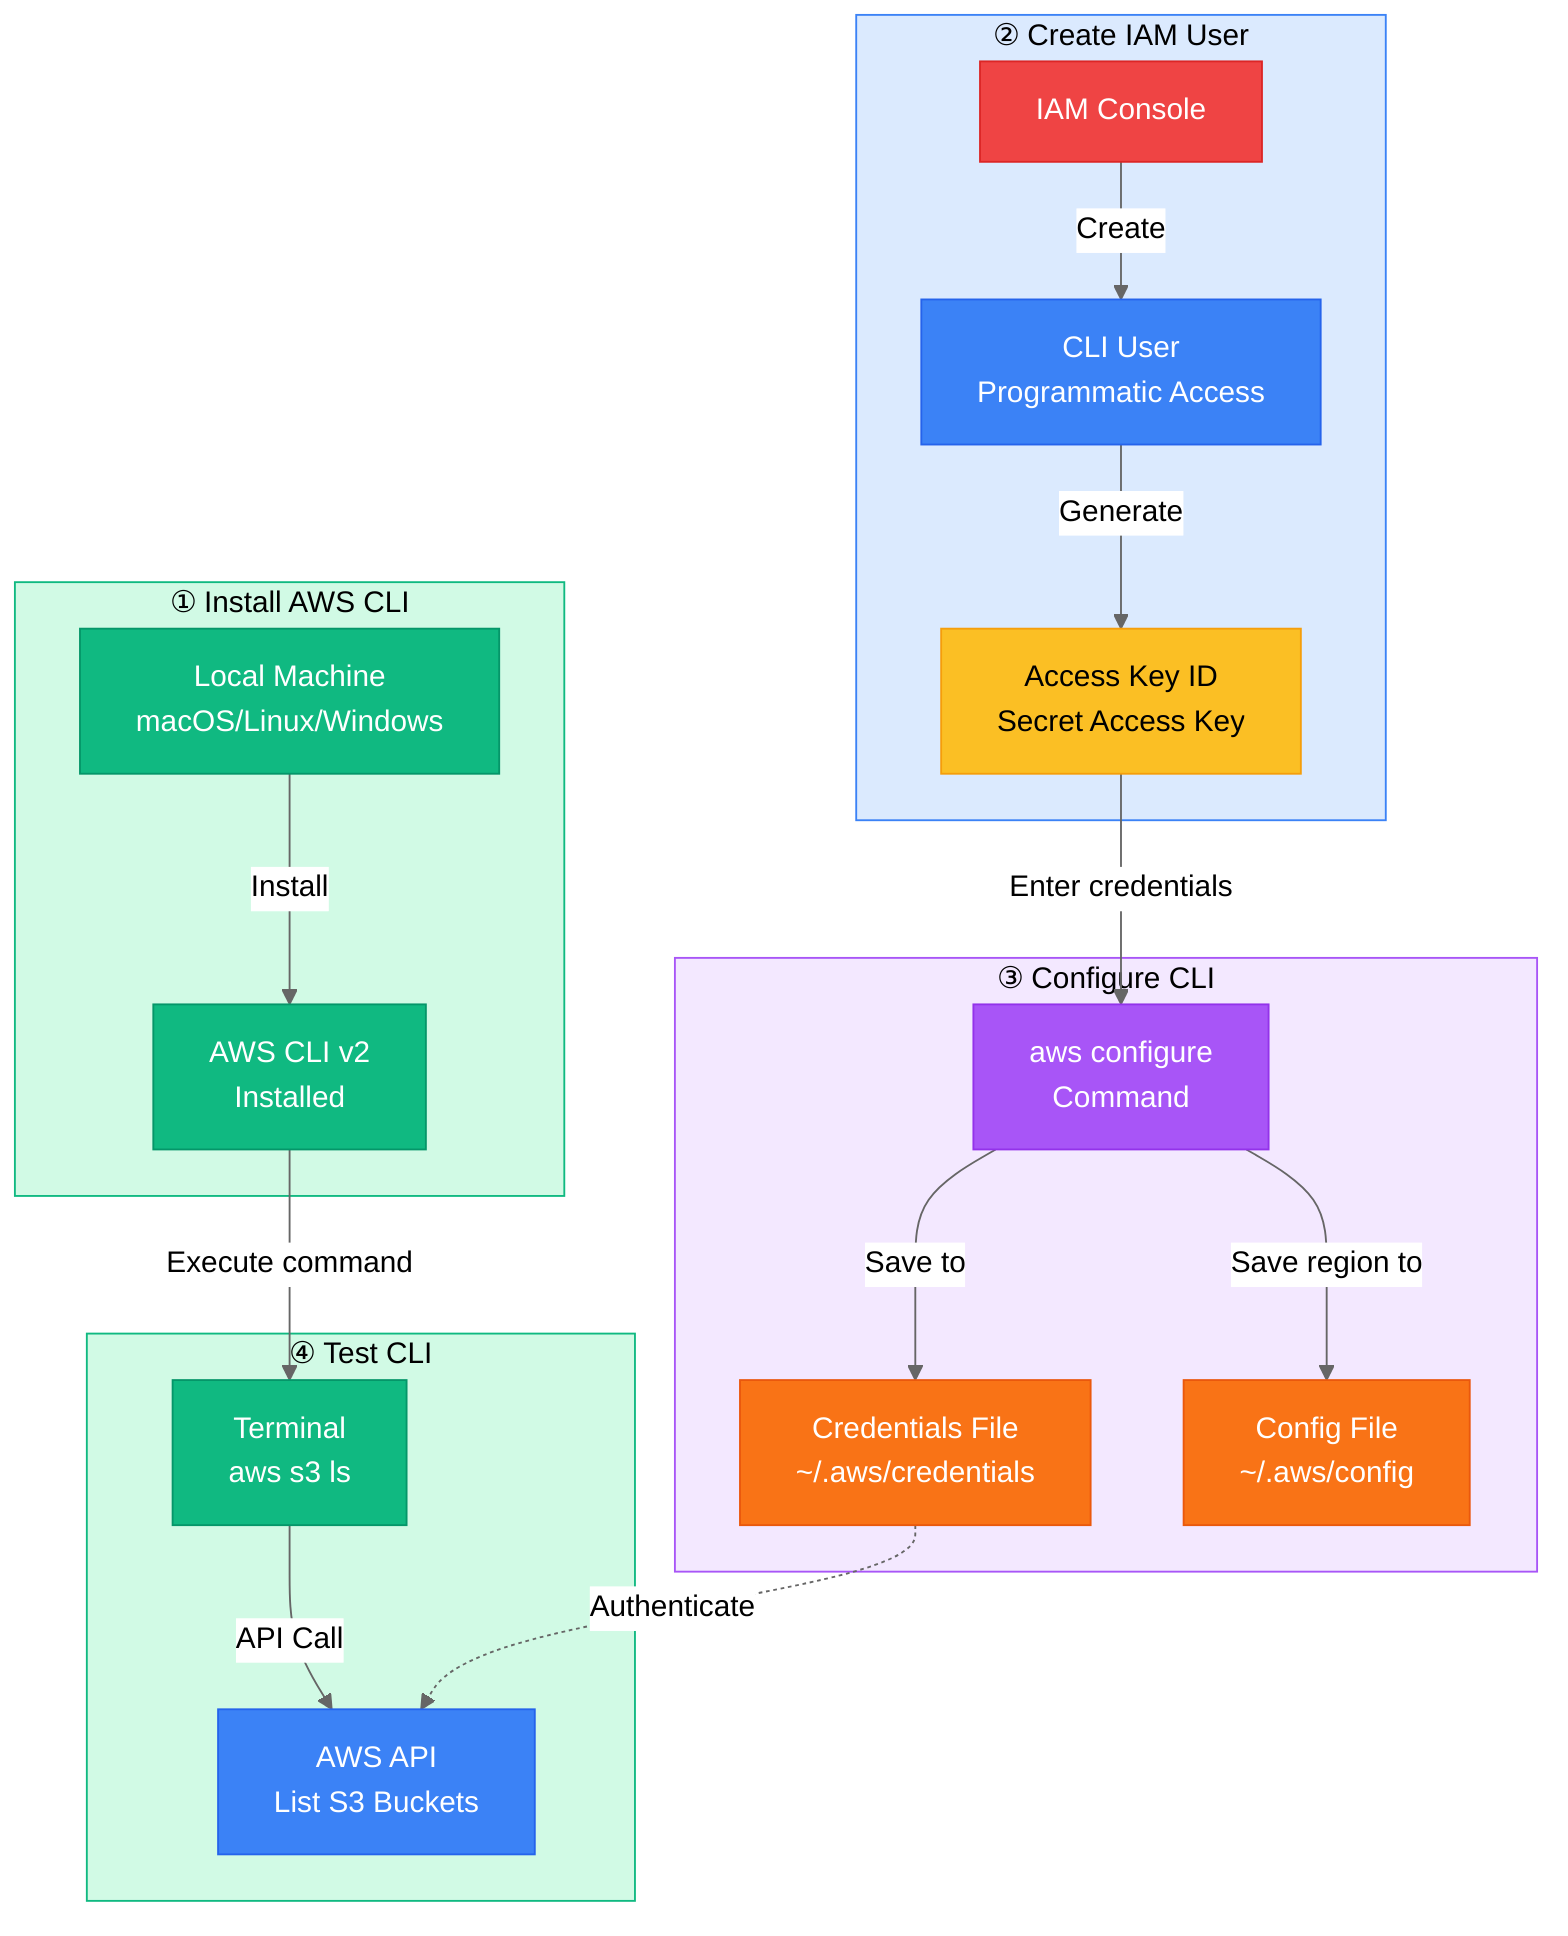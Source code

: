 %%{init: {'theme':'base', 'themeVariables': { 'primaryColor':'#fff','primaryTextColor':'#000','primaryBorderColor':'#10B981','lineColor':'#666'}}}%%
flowchart TB
    subgraph Step1["① Install AWS CLI"]
        A[Local Machine<br/>macOS/Linux/Windows]
        B[AWS CLI v2<br/>Installed]
    end
    
    subgraph Step2["② Create IAM User"]
        C[IAM Console]
        D[CLI User<br/>Programmatic Access]
        E[Access Key ID<br/>Secret Access Key]
    end
    
    subgraph Step3["③ Configure CLI"]
        F[aws configure<br/>Command]
        G[Credentials File<br/>~/.aws/credentials]
        H[Config File<br/>~/.aws/config]
    end
    
    subgraph Step4["④ Test CLI"]
        I[Terminal<br/>aws s3 ls]
        J[AWS API<br/>List S3 Buckets]
    end
    
    A -->|"Install"| B
    C -->|"Create"| D
    D -->|"Generate"| E
    E -->|"Enter credentials"| F
    F -->|"Save to"| G
    F -->|"Save region to"| H
    B -->|"Execute command"| I
    I -->|"API Call"| J
    G -.->|"Authenticate"| J
    
    style A fill:#10B981,stroke:#059669,color:#fff
    style B fill:#10B981,stroke:#059669,color:#fff
    style C fill:#EF4444,stroke:#DC2626,color:#fff
    style D fill:#3B82F6,stroke:#2563EB,color:#fff
    style E fill:#FBBF24,stroke:#F59E0B,color:#000
    style F fill:#A855F7,stroke:#9333EA,color:#fff
    style G fill:#F97316,stroke:#EA580C,color:#fff
    style H fill:#F97316,stroke:#EA580C,color:#fff
    style I fill:#10B981,stroke:#059669,color:#fff
    style J fill:#3B82F6,stroke:#2563EB,color:#fff
    style Step1 fill:#D1FAE5,stroke:#10B981
    style Step2 fill:#DBEAFE,stroke:#3B82F6
    style Step3 fill:#F3E8FF,stroke:#A855F7
    style Step4 fill:#D1FAE5,stroke:#10B981